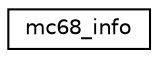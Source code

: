 digraph "Graphical Class Hierarchy"
{
  edge [fontname="Helvetica",fontsize="10",labelfontname="Helvetica",labelfontsize="10"];
  node [fontname="Helvetica",fontsize="10",shape=record];
  rankdir="LR";
  Node1 [label="mc68_info",height=0.2,width=0.4,color="black", fillcolor="white", style="filled",URL="$structmc68__info.html"];
}
